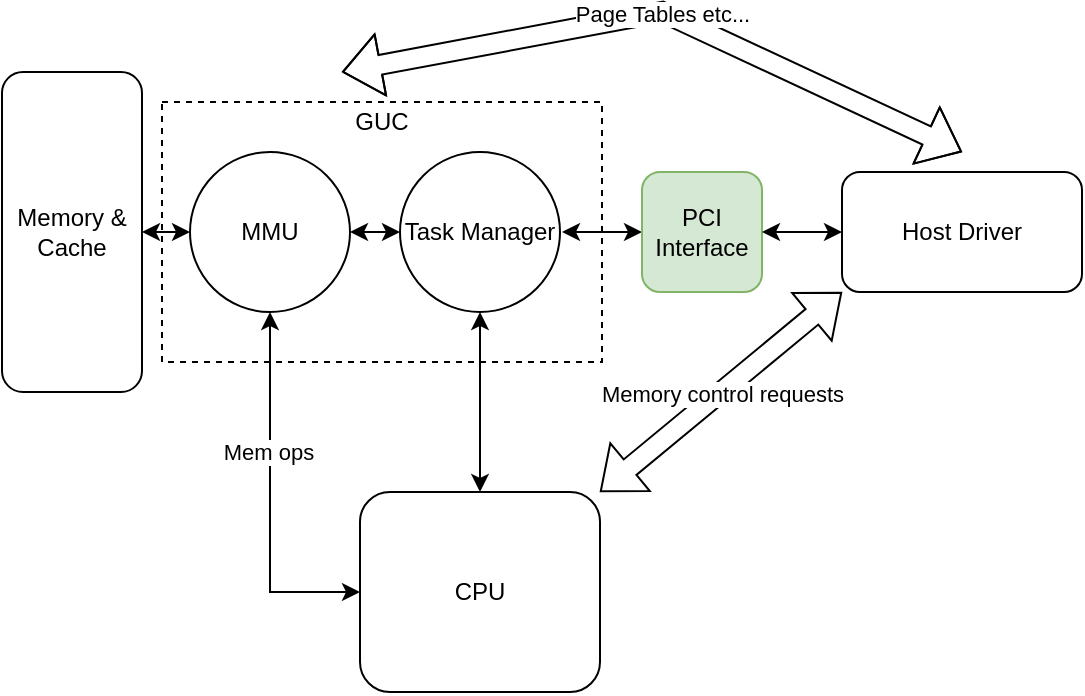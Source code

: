 <mxfile version="18.1.3" type="device"><diagram id="yUWPw9SofF5GIu5xPMwC" name="Страница 1"><mxGraphModel dx="1182" dy="835" grid="1" gridSize="10" guides="1" tooltips="1" connect="1" arrows="1" fold="1" page="1" pageScale="1" pageWidth="827" pageHeight="1169" math="0" shadow="0"><root><mxCell id="0"/><mxCell id="1" parent="0"/><mxCell id="qETs1NBjPuNDcOr9Ky-A-2" value="Memory &amp;amp;&lt;br&gt;Cache" style="rounded=1;whiteSpace=wrap;html=1;" parent="1" vertex="1"><mxGeometry x="110" y="440" width="70" height="160" as="geometry"/></mxCell><mxCell id="qETs1NBjPuNDcOr9Ky-A-3" style="edgeStyle=none;rounded=0;orthogonalLoop=1;jettySize=auto;html=1;exitX=0.5;exitY=1;exitDx=0;exitDy=0;entryX=0.5;entryY=0;entryDx=0;entryDy=0;startArrow=classic;startFill=1;" parent="1" source="qETs1NBjPuNDcOr9Ky-A-8" target="qETs1NBjPuNDcOr9Ky-A-9" edge="1"><mxGeometry relative="1" as="geometry"/></mxCell><mxCell id="qETs1NBjPuNDcOr9Ky-A-7" style="edgeStyle=none;rounded=0;orthogonalLoop=1;jettySize=auto;html=1;exitX=0;exitY=0.5;exitDx=0;exitDy=0;entryX=1;entryY=0.5;entryDx=0;entryDy=0;startArrow=classic;startFill=1;" parent="1" source="qETs1NBjPuNDcOr9Ky-A-8" target="qETs1NBjPuNDcOr9Ky-A-15" edge="1"><mxGeometry relative="1" as="geometry"/></mxCell><mxCell id="qETs1NBjPuNDcOr9Ky-A-8" value="Task Manager" style="ellipse;whiteSpace=wrap;html=1;aspect=fixed;" parent="1" vertex="1"><mxGeometry x="309" y="480" width="80" height="80" as="geometry"/></mxCell><mxCell id="qETs1NBjPuNDcOr9Ky-A-9" value="CPU" style="rounded=1;whiteSpace=wrap;html=1;" parent="1" vertex="1"><mxGeometry x="289" y="650" width="120" height="100" as="geometry"/></mxCell><mxCell id="qETs1NBjPuNDcOr9Ky-A-10" style="edgeStyle=none;rounded=0;orthogonalLoop=1;jettySize=auto;html=1;exitX=0;exitY=0.5;exitDx=0;exitDy=0;entryX=1;entryY=0.5;entryDx=0;entryDy=0;startArrow=classic;startFill=1;" parent="1" source="qETs1NBjPuNDcOr9Ky-A-15" target="qETs1NBjPuNDcOr9Ky-A-2" edge="1"><mxGeometry relative="1" as="geometry"/></mxCell><mxCell id="qETs1NBjPuNDcOr9Ky-A-13" style="edgeStyle=orthogonalEdgeStyle;rounded=0;orthogonalLoop=1;jettySize=auto;html=1;exitX=0.5;exitY=1;exitDx=0;exitDy=0;entryX=0;entryY=0.5;entryDx=0;entryDy=0;startArrow=classic;startFill=1;" parent="1" source="qETs1NBjPuNDcOr9Ky-A-15" target="qETs1NBjPuNDcOr9Ky-A-9" edge="1"><mxGeometry relative="1" as="geometry"/></mxCell><mxCell id="qETs1NBjPuNDcOr9Ky-A-14" value="Mem ops" style="edgeLabel;html=1;align=center;verticalAlign=middle;resizable=0;points=[];" parent="qETs1NBjPuNDcOr9Ky-A-13" vertex="1" connectable="0"><mxGeometry x="-0.243" y="-1" relative="1" as="geometry"><mxPoint as="offset"/></mxGeometry></mxCell><mxCell id="qETs1NBjPuNDcOr9Ky-A-15" value="MMU" style="ellipse;whiteSpace=wrap;html=1;aspect=fixed;" parent="1" vertex="1"><mxGeometry x="204" y="480" width="80" height="80" as="geometry"/></mxCell><mxCell id="qETs1NBjPuNDcOr9Ky-A-16" value="" style="rounded=0;whiteSpace=wrap;html=1;fillColor=none;dashed=1;" parent="1" vertex="1"><mxGeometry x="190" y="455" width="220" height="130" as="geometry"/></mxCell><mxCell id="qETs1NBjPuNDcOr9Ky-A-17" value="GUC" style="text;html=1;strokeColor=none;fillColor=none;align=center;verticalAlign=middle;whiteSpace=wrap;rounded=0;dashed=1;" parent="1" vertex="1"><mxGeometry x="270" y="450" width="60" height="30" as="geometry"/></mxCell><mxCell id="qETs1NBjPuNDcOr9Ky-A-18" style="edgeStyle=orthogonalEdgeStyle;rounded=0;orthogonalLoop=1;jettySize=auto;html=1;exitX=0;exitY=0.5;exitDx=0;exitDy=0;startArrow=classic;startFill=1;" parent="1" source="qETs1NBjPuNDcOr9Ky-A-19" edge="1"><mxGeometry relative="1" as="geometry"><mxPoint x="390" y="520" as="targetPoint"/></mxGeometry></mxCell><mxCell id="qETs1NBjPuNDcOr9Ky-A-19" value="PCI&lt;br&gt;Interface" style="rounded=1;whiteSpace=wrap;html=1;fillColor=#d5e8d4;strokeColor=#82b366;" parent="1" vertex="1"><mxGeometry x="430" y="490" width="60" height="60" as="geometry"/></mxCell><mxCell id="qETs1NBjPuNDcOr9Ky-A-20" style="edgeStyle=orthogonalEdgeStyle;rounded=0;orthogonalLoop=1;jettySize=auto;html=1;exitX=0;exitY=0.5;exitDx=0;exitDy=0;entryX=1;entryY=0.5;entryDx=0;entryDy=0;startArrow=classic;startFill=1;" parent="1" source="qETs1NBjPuNDcOr9Ky-A-21" target="qETs1NBjPuNDcOr9Ky-A-19" edge="1"><mxGeometry relative="1" as="geometry"/></mxCell><mxCell id="qETs1NBjPuNDcOr9Ky-A-21" value="Host Driver" style="rounded=1;whiteSpace=wrap;html=1;fillColor=default;" parent="1" vertex="1"><mxGeometry x="530" y="490" width="120" height="60" as="geometry"/></mxCell><mxCell id="qETs1NBjPuNDcOr9Ky-A-22" value="" style="shape=flexArrow;endArrow=classic;startArrow=classic;html=1;rounded=0;exitX=1;exitY=0;exitDx=0;exitDy=0;entryX=0;entryY=1;entryDx=0;entryDy=0;" parent="1" source="qETs1NBjPuNDcOr9Ky-A-9" target="qETs1NBjPuNDcOr9Ky-A-21" edge="1"><mxGeometry width="100" height="100" relative="1" as="geometry"><mxPoint x="440" y="660" as="sourcePoint"/><mxPoint x="540" y="560" as="targetPoint"/><Array as="points"/></mxGeometry></mxCell><mxCell id="qETs1NBjPuNDcOr9Ky-A-24" value="Memory control requests" style="edgeLabel;html=1;align=center;verticalAlign=middle;resizable=0;points=[];" parent="qETs1NBjPuNDcOr9Ky-A-22" vertex="1" connectable="0"><mxGeometry x="-0.046" y="-4" relative="1" as="geometry"><mxPoint y="-5" as="offset"/></mxGeometry></mxCell><mxCell id="qETs1NBjPuNDcOr9Ky-A-25" value="" style="shape=flexArrow;endArrow=classic;startArrow=classic;html=1;rounded=0;" parent="1" edge="1"><mxGeometry width="100" height="100" relative="1" as="geometry"><mxPoint x="280" y="440" as="sourcePoint"/><mxPoint x="590" y="480" as="targetPoint"/><Array as="points"><mxPoint x="440" y="410"/></Array></mxGeometry></mxCell><mxCell id="qETs1NBjPuNDcOr9Ky-A-26" value="Page Tables etc..." style="edgeLabel;html=1;align=center;verticalAlign=middle;resizable=0;points=[];" parent="qETs1NBjPuNDcOr9Ky-A-25" vertex="1" connectable="0"><mxGeometry x="0.042" y="-1" relative="1" as="geometry"><mxPoint x="-7" y="-4" as="offset"/></mxGeometry></mxCell></root></mxGraphModel></diagram></mxfile>